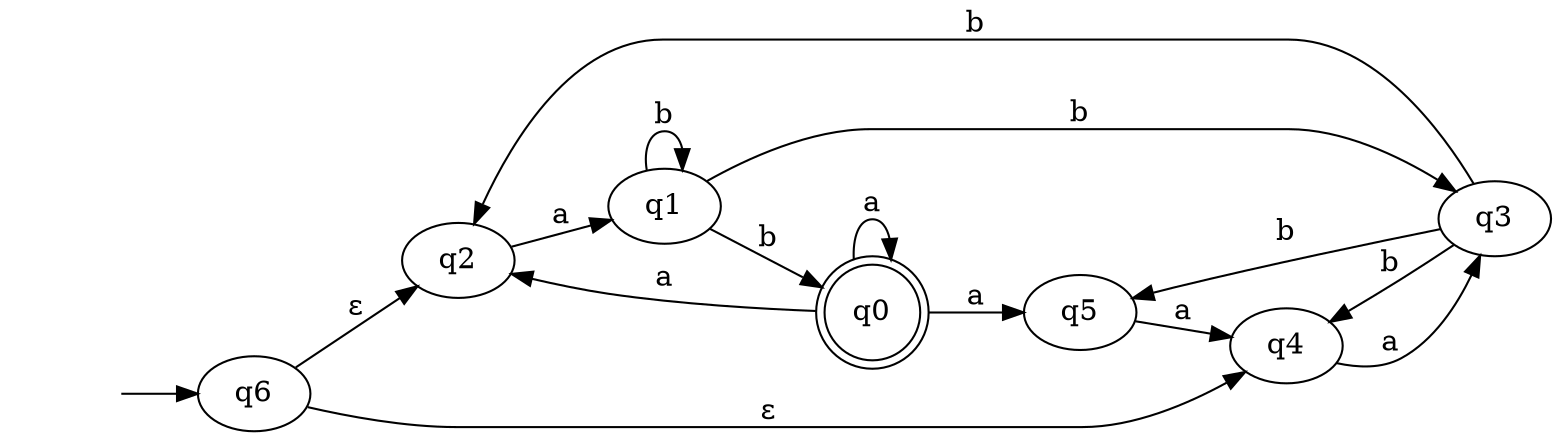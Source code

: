 digraph reversed_ndfa_1
{
	rankdir =  LR; node_start [label = "", shape = none]; 
	node_start ->  q6; 
	q0 [label =q0, shape = doublecircle]; 
	q0 -> q0 [label=a]; 
	q1 -> q0 [label=b]; 
	q2 -> q1 [label=a]; 
	q1 -> q1 [label=b]; 
	q0 -> q2 [label=a]; 
	q3 -> q2 [label=b]; 
	q4 -> q3 [label=a]; 
	q1 -> q3 [label=b]; 
	q5 -> q4 [label=a]; 
	q3 -> q4 [label=b]; 
	q0 -> q5 [label=a]; 
	q3 -> q5 [label=b]; 
	q6 -> q2 [label=ε]; 
	q6 -> q4 [label=ε]; 
}